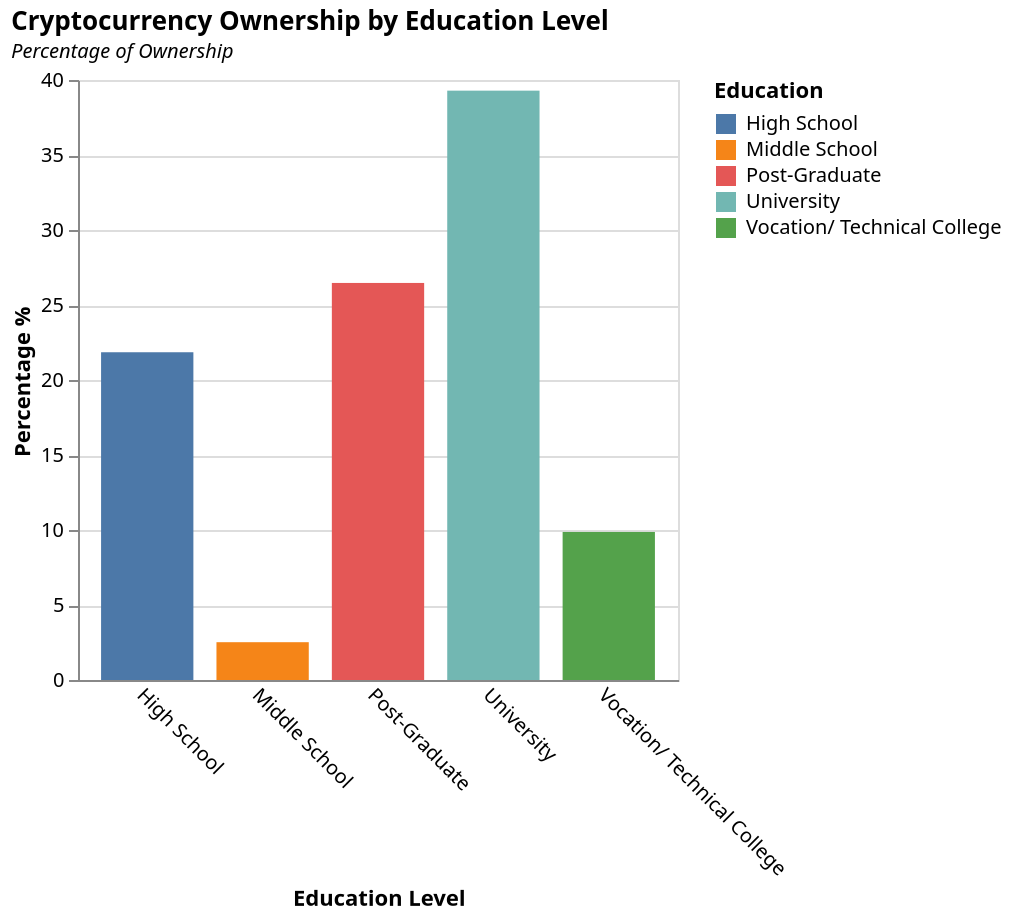 {
  "$schema": "https://vega.github.io/schema/vega-lite/v5.json",
  "height": 300,
  "width": 300,
  "title": {
    "text": "Cryptocurrency Ownership by Education Level",
    "subtitle": "Percentage of Ownership",
    "subtitleFontStyle": "italic",
    "subtitleFontSize": 10,
    "anchor": "start",
    "color": "black"
  },
  "data": {
    "values": [
      {
        "category": "All US adults",
        "Education": "Middle School",
        "value": 2.52
      },
      {
        "category": "All US adults",
        "Education": "High School",
        "value": 21.85
      },
      {
        "category": "All US adults",
        "Education": "Vocation/ Technical College",
        "value": 9.87
      },
      {
        "category": "All US adults",
        "Education": "University",
        "value": 39.29
      },
      {
        "category": "All US adults",
        "Education": "Post-Graduate",
        "value": 26.47
      }
    ]
  },
  "mark": "bar",
  "encoding": {
    "x": {
      "field": "Education",
      "type": "nominal",
      "axis": {
        "title": "Education Level",
        "grid": false,
        "ticks": false,
        "labelAngle": 45
      }
    },
    "y": {
      "field": "value",
      "type": "quantitative",
      "axis": {
        "title": "Percentage %"
      }
    },
    "xOffset": {
      "field": "category"
    },
    "color": {
      "field": "Education",
      "title": "Education"
    },
    "tooltip": [
      {
        "field": "Education",
        "title": "Education"
      },
      {
        "field": "value",
        "title": "Percentage"
      }
    ]
  }
}